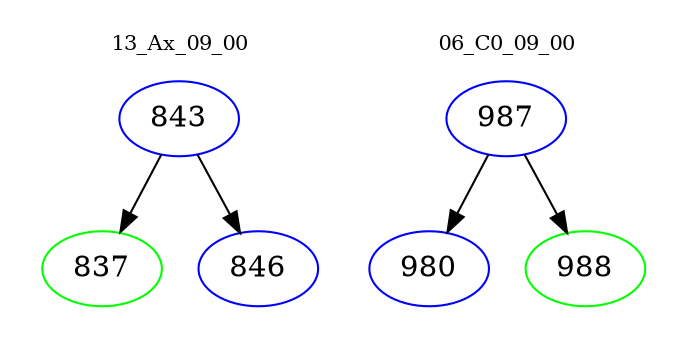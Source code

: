 digraph{
subgraph cluster_0 {
color = white
label = "13_Ax_09_00";
fontsize=10;
T0_843 [label="843", color="blue"]
T0_843 -> T0_837 [color="black"]
T0_837 [label="837", color="green"]
T0_843 -> T0_846 [color="black"]
T0_846 [label="846", color="blue"]
}
subgraph cluster_1 {
color = white
label = "06_C0_09_00";
fontsize=10;
T1_987 [label="987", color="blue"]
T1_987 -> T1_980 [color="black"]
T1_980 [label="980", color="blue"]
T1_987 -> T1_988 [color="black"]
T1_988 [label="988", color="green"]
}
}
